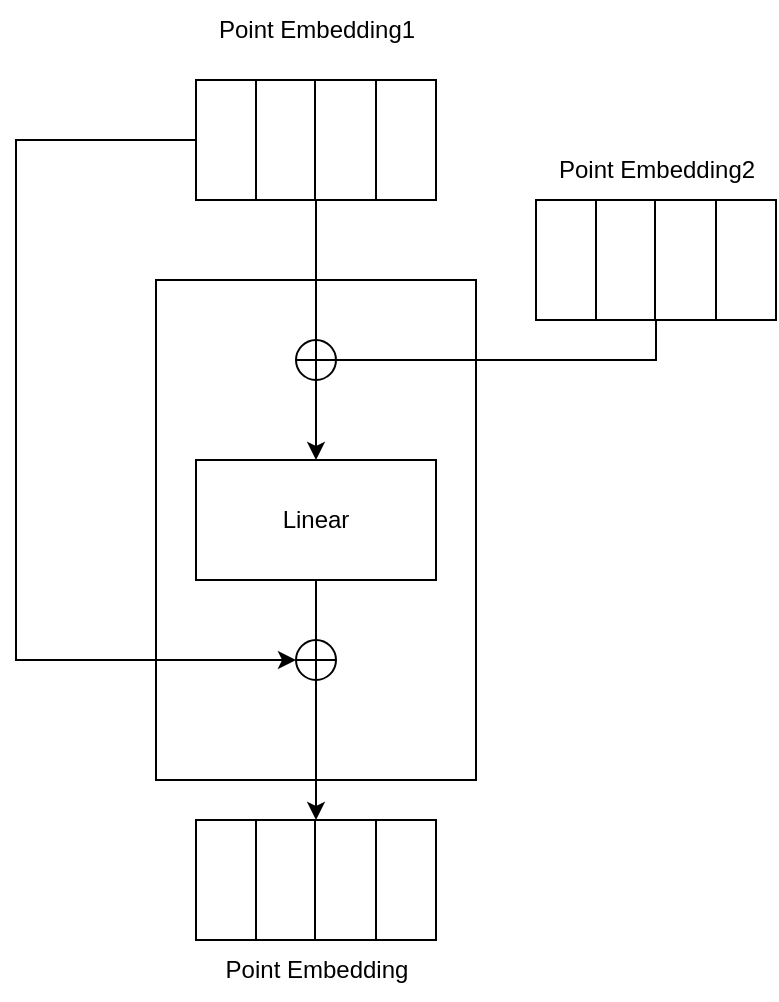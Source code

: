 <mxfile version="24.0.7" type="github" pages="3">
  <diagram name="第 1 页" id="WNps16ZkHgkwcfcwmc6m">
    <mxGraphModel dx="1434" dy="786" grid="1" gridSize="10" guides="1" tooltips="1" connect="1" arrows="1" fold="1" page="1" pageScale="1" pageWidth="827" pageHeight="1169" math="0" shadow="0">
      <root>
        <mxCell id="0" />
        <mxCell id="1" parent="0" />
        <mxCell id="NdmtZ2JQUykXi9PzNXwZ-36" value="" style="rounded=0;whiteSpace=wrap;html=1;" parent="1" vertex="1">
          <mxGeometry x="380" y="310" width="160" height="250" as="geometry" />
        </mxCell>
        <mxCell id="NdmtZ2JQUykXi9PzNXwZ-20" value="" style="edgeStyle=orthogonalEdgeStyle;rounded=0;orthogonalLoop=1;jettySize=auto;html=1;exitX=0.5;exitY=1;exitDx=0;exitDy=0;" parent="1" source="NdmtZ2JQUykXi9PzNXwZ-15" target="NdmtZ2JQUykXi9PzNXwZ-19" edge="1">
          <mxGeometry relative="1" as="geometry" />
        </mxCell>
        <mxCell id="NdmtZ2JQUykXi9PzNXwZ-34" value="" style="edgeStyle=orthogonalEdgeStyle;rounded=0;orthogonalLoop=1;jettySize=auto;html=1;entryX=0;entryY=0.5;entryDx=0;entryDy=0;exitX=0;exitY=0.5;exitDx=0;exitDy=0;entryPerimeter=0;" parent="1" source="NdmtZ2JQUykXi9PzNXwZ-15" target="NdmtZ2JQUykXi9PzNXwZ-29" edge="1">
          <mxGeometry relative="1" as="geometry">
            <mxPoint x="320" y="160" as="targetPoint" />
            <Array as="points">
              <mxPoint x="310" y="240" />
              <mxPoint x="310" y="500" />
            </Array>
          </mxGeometry>
        </mxCell>
        <mxCell id="NdmtZ2JQUykXi9PzNXwZ-15" value="" style="rounded=0;whiteSpace=wrap;html=1;" parent="1" vertex="1">
          <mxGeometry x="400" y="210" width="120" height="60" as="geometry" />
        </mxCell>
        <mxCell id="NdmtZ2JQUykXi9PzNXwZ-28" value="" style="edgeStyle=orthogonalEdgeStyle;rounded=0;orthogonalLoop=1;jettySize=auto;html=1;" parent="1" source="NdmtZ2JQUykXi9PzNXwZ-29" target="NdmtZ2JQUykXi9PzNXwZ-27" edge="1">
          <mxGeometry relative="1" as="geometry" />
        </mxCell>
        <mxCell id="NdmtZ2JQUykXi9PzNXwZ-19" value="Linear" style="rounded=0;whiteSpace=wrap;html=1;" parent="1" vertex="1">
          <mxGeometry x="400" y="400" width="120" height="60" as="geometry" />
        </mxCell>
        <mxCell id="NdmtZ2JQUykXi9PzNXwZ-21" value="" style="rounded=0;whiteSpace=wrap;html=1;" parent="1" vertex="1">
          <mxGeometry x="570" y="270" width="120" height="60" as="geometry" />
        </mxCell>
        <mxCell id="NdmtZ2JQUykXi9PzNXwZ-24" value="" style="endArrow=none;html=1;rounded=0;entryX=0.5;entryY=1;entryDx=0;entryDy=0;" parent="1" target="NdmtZ2JQUykXi9PzNXwZ-21" edge="1">
          <mxGeometry width="50" height="50" relative="1" as="geometry">
            <mxPoint x="460" y="350" as="sourcePoint" />
            <mxPoint x="440" y="380" as="targetPoint" />
            <Array as="points">
              <mxPoint x="630" y="350" />
            </Array>
          </mxGeometry>
        </mxCell>
        <mxCell id="NdmtZ2JQUykXi9PzNXwZ-25" value="" style="verticalLabelPosition=bottom;verticalAlign=top;html=1;shape=mxgraph.flowchart.summing_function;" parent="1" vertex="1">
          <mxGeometry x="450" y="340" width="20" height="20" as="geometry" />
        </mxCell>
        <mxCell id="NdmtZ2JQUykXi9PzNXwZ-27" value="" style="rounded=0;whiteSpace=wrap;html=1;" parent="1" vertex="1">
          <mxGeometry x="400" y="580" width="120" height="60" as="geometry" />
        </mxCell>
        <mxCell id="NdmtZ2JQUykXi9PzNXwZ-29" value="" style="verticalLabelPosition=bottom;verticalAlign=top;html=1;shape=mxgraph.flowchart.summing_function;" parent="1" vertex="1">
          <mxGeometry x="450" y="490" width="20" height="20" as="geometry" />
        </mxCell>
        <mxCell id="NdmtZ2JQUykXi9PzNXwZ-31" value="" style="endArrow=none;html=1;rounded=0;exitX=0.5;exitY=1;exitDx=0;exitDy=0;entryX=0.5;entryY=0;entryDx=0;entryDy=0;entryPerimeter=0;" parent="1" source="NdmtZ2JQUykXi9PzNXwZ-19" target="NdmtZ2JQUykXi9PzNXwZ-29" edge="1">
          <mxGeometry width="50" height="50" relative="1" as="geometry">
            <mxPoint x="480" y="430" as="sourcePoint" />
            <mxPoint x="530" y="380" as="targetPoint" />
          </mxGeometry>
        </mxCell>
        <mxCell id="NdmtZ2JQUykXi9PzNXwZ-37" value="" style="endArrow=none;html=1;rounded=0;entryX=0.25;entryY=0;entryDx=0;entryDy=0;exitX=0.25;exitY=1;exitDx=0;exitDy=0;" parent="1" source="NdmtZ2JQUykXi9PzNXwZ-15" target="NdmtZ2JQUykXi9PzNXwZ-15" edge="1">
          <mxGeometry width="50" height="50" relative="1" as="geometry">
            <mxPoint x="480" y="470" as="sourcePoint" />
            <mxPoint x="530" y="420" as="targetPoint" />
          </mxGeometry>
        </mxCell>
        <mxCell id="NdmtZ2JQUykXi9PzNXwZ-38" value="" style="endArrow=none;html=1;rounded=0;entryX=0.25;entryY=0;entryDx=0;entryDy=0;exitX=0.25;exitY=1;exitDx=0;exitDy=0;" parent="1" edge="1">
          <mxGeometry width="50" height="50" relative="1" as="geometry">
            <mxPoint x="459.5" y="270" as="sourcePoint" />
            <mxPoint x="459.5" y="210" as="targetPoint" />
          </mxGeometry>
        </mxCell>
        <mxCell id="NdmtZ2JQUykXi9PzNXwZ-39" value="" style="endArrow=none;html=1;rounded=0;entryX=0.25;entryY=0;entryDx=0;entryDy=0;exitX=0.25;exitY=1;exitDx=0;exitDy=0;" parent="1" edge="1">
          <mxGeometry width="50" height="50" relative="1" as="geometry">
            <mxPoint x="490" y="270" as="sourcePoint" />
            <mxPoint x="490" y="210" as="targetPoint" />
          </mxGeometry>
        </mxCell>
        <mxCell id="NdmtZ2JQUykXi9PzNXwZ-40" value="" style="endArrow=none;html=1;rounded=0;entryX=0.25;entryY=0;entryDx=0;entryDy=0;exitX=0.25;exitY=1;exitDx=0;exitDy=0;" parent="1" edge="1">
          <mxGeometry width="50" height="50" relative="1" as="geometry">
            <mxPoint x="600" y="330" as="sourcePoint" />
            <mxPoint x="600" y="270" as="targetPoint" />
          </mxGeometry>
        </mxCell>
        <mxCell id="NdmtZ2JQUykXi9PzNXwZ-41" value="" style="endArrow=none;html=1;rounded=0;entryX=0.25;entryY=0;entryDx=0;entryDy=0;exitX=0.25;exitY=1;exitDx=0;exitDy=0;" parent="1" edge="1">
          <mxGeometry width="50" height="50" relative="1" as="geometry">
            <mxPoint x="629.5" y="330" as="sourcePoint" />
            <mxPoint x="629.5" y="270" as="targetPoint" />
          </mxGeometry>
        </mxCell>
        <mxCell id="NdmtZ2JQUykXi9PzNXwZ-42" value="" style="endArrow=none;html=1;rounded=0;entryX=0.25;entryY=0;entryDx=0;entryDy=0;exitX=0.25;exitY=1;exitDx=0;exitDy=0;" parent="1" edge="1">
          <mxGeometry width="50" height="50" relative="1" as="geometry">
            <mxPoint x="660" y="330" as="sourcePoint" />
            <mxPoint x="660" y="270" as="targetPoint" />
          </mxGeometry>
        </mxCell>
        <mxCell id="NdmtZ2JQUykXi9PzNXwZ-43" value="" style="endArrow=none;html=1;rounded=0;entryX=0.25;entryY=0;entryDx=0;entryDy=0;exitX=0.25;exitY=1;exitDx=0;exitDy=0;" parent="1" edge="1">
          <mxGeometry width="50" height="50" relative="1" as="geometry">
            <mxPoint x="430" y="640" as="sourcePoint" />
            <mxPoint x="430" y="580" as="targetPoint" />
          </mxGeometry>
        </mxCell>
        <mxCell id="NdmtZ2JQUykXi9PzNXwZ-44" value="" style="endArrow=none;html=1;rounded=0;entryX=0.25;entryY=0;entryDx=0;entryDy=0;exitX=0.25;exitY=1;exitDx=0;exitDy=0;" parent="1" edge="1">
          <mxGeometry width="50" height="50" relative="1" as="geometry">
            <mxPoint x="459.5" y="640" as="sourcePoint" />
            <mxPoint x="459.5" y="580" as="targetPoint" />
          </mxGeometry>
        </mxCell>
        <mxCell id="NdmtZ2JQUykXi9PzNXwZ-45" value="" style="endArrow=none;html=1;rounded=0;entryX=0.25;entryY=0;entryDx=0;entryDy=0;exitX=0.25;exitY=1;exitDx=0;exitDy=0;" parent="1" edge="1">
          <mxGeometry width="50" height="50" relative="1" as="geometry">
            <mxPoint x="490" y="640" as="sourcePoint" />
            <mxPoint x="490" y="580" as="targetPoint" />
          </mxGeometry>
        </mxCell>
        <mxCell id="NdmtZ2JQUykXi9PzNXwZ-46" value="Point Embedding1" style="text;html=1;align=center;verticalAlign=middle;resizable=0;points=[];autosize=1;strokeColor=none;fillColor=none;" parent="1" vertex="1">
          <mxGeometry x="400" y="170" width="120" height="30" as="geometry" />
        </mxCell>
        <mxCell id="NdmtZ2JQUykXi9PzNXwZ-48" value="Point Embedding2" style="text;html=1;align=center;verticalAlign=middle;resizable=0;points=[];autosize=1;strokeColor=none;fillColor=none;" parent="1" vertex="1">
          <mxGeometry x="570" y="240" width="120" height="30" as="geometry" />
        </mxCell>
        <mxCell id="NdmtZ2JQUykXi9PzNXwZ-49" value="Point Embedding" style="text;html=1;align=center;verticalAlign=middle;resizable=0;points=[];autosize=1;strokeColor=none;fillColor=none;" parent="1" vertex="1">
          <mxGeometry x="405" y="640" width="110" height="30" as="geometry" />
        </mxCell>
      </root>
    </mxGraphModel>
  </diagram>
  <diagram id="7iuGiX4fORb5hJsM1MxM" name="第 2 页">
    <mxGraphModel dx="3703" dy="1123" grid="1" gridSize="10" guides="1" tooltips="1" connect="1" arrows="1" fold="1" page="1" pageScale="1" pageWidth="827" pageHeight="1169" math="0" shadow="0">
      <root>
        <mxCell id="0" />
        <mxCell id="1" parent="0" />
        <mxCell id="UNMRBL_PFfb3IO4QHQ6c-87" value="" style="whiteSpace=wrap;html=1;aspect=fixed;" parent="1" vertex="1">
          <mxGeometry x="420" y="310" width="80" height="80" as="geometry" />
        </mxCell>
        <mxCell id="qUmmBeeABI6n5R4rYce0-2" value="" style="ellipse;whiteSpace=wrap;html=1;aspect=fixed;" parent="1" vertex="1">
          <mxGeometry x="-449.5" y="610" width="30" height="30" as="geometry" />
        </mxCell>
        <mxCell id="qUmmBeeABI6n5R4rYce0-5" value="" style="ellipse;whiteSpace=wrap;html=1;aspect=fixed;" parent="1" vertex="1">
          <mxGeometry x="-379.5" y="650" width="30" height="30" as="geometry" />
        </mxCell>
        <mxCell id="qUmmBeeABI6n5R4rYce0-7" value="" style="endArrow=classic;html=1;rounded=0;exitX=1;exitY=0.5;exitDx=0;exitDy=0;entryX=0;entryY=0;entryDx=0;entryDy=0;" parent="1" source="qUmmBeeABI6n5R4rYce0-2" target="qUmmBeeABI6n5R4rYce0-5" edge="1">
          <mxGeometry width="50" height="50" relative="1" as="geometry">
            <mxPoint x="80.5" y="890" as="sourcePoint" />
            <mxPoint x="130.5" y="840" as="targetPoint" />
          </mxGeometry>
        </mxCell>
        <mxCell id="qUmmBeeABI6n5R4rYce0-8" value="" style="ellipse;whiteSpace=wrap;html=1;aspect=fixed;" parent="1" vertex="1">
          <mxGeometry x="-329.5" y="610" width="30" height="30" as="geometry" />
        </mxCell>
        <mxCell id="qUmmBeeABI6n5R4rYce0-10" value="" style="ellipse;whiteSpace=wrap;html=1;aspect=fixed;" parent="1" vertex="1">
          <mxGeometry x="-289.5" y="670" width="30" height="30" as="geometry" />
        </mxCell>
        <mxCell id="qUmmBeeABI6n5R4rYce0-12" value="" style="ellipse;whiteSpace=wrap;html=1;aspect=fixed;" parent="1" vertex="1">
          <mxGeometry x="-349.5" y="710" width="30" height="30" as="geometry" />
        </mxCell>
        <mxCell id="qUmmBeeABI6n5R4rYce0-17" value="" style="ellipse;whiteSpace=wrap;html=1;aspect=fixed;" parent="1" vertex="1">
          <mxGeometry x="-429.5" y="710" width="30" height="30" as="geometry" />
        </mxCell>
        <mxCell id="qUmmBeeABI6n5R4rYce0-18" value="" style="endArrow=classic;html=1;rounded=0;exitX=1;exitY=0;exitDx=0;exitDy=0;entryX=0;entryY=0.5;entryDx=0;entryDy=0;" parent="1" source="qUmmBeeABI6n5R4rYce0-5" target="qUmmBeeABI6n5R4rYce0-8" edge="1">
          <mxGeometry width="50" height="50" relative="1" as="geometry">
            <mxPoint x="-409.5" y="635" as="sourcePoint" />
            <mxPoint x="-365.5" y="664" as="targetPoint" />
          </mxGeometry>
        </mxCell>
        <mxCell id="qUmmBeeABI6n5R4rYce0-19" value="" style="endArrow=classic;html=1;rounded=0;exitX=1;exitY=1;exitDx=0;exitDy=0;entryX=0;entryY=0;entryDx=0;entryDy=0;" parent="1" source="qUmmBeeABI6n5R4rYce0-8" target="qUmmBeeABI6n5R4rYce0-10" edge="1">
          <mxGeometry width="50" height="50" relative="1" as="geometry">
            <mxPoint x="-343.5" y="664" as="sourcePoint" />
            <mxPoint x="-319.5" y="635" as="targetPoint" />
          </mxGeometry>
        </mxCell>
        <mxCell id="qUmmBeeABI6n5R4rYce0-20" value="" style="endArrow=classic;html=1;rounded=0;exitX=1;exitY=0;exitDx=0;exitDy=0;entryX=0;entryY=1;entryDx=0;entryDy=0;" parent="1" source="qUmmBeeABI6n5R4rYce0-12" target="qUmmBeeABI6n5R4rYce0-10" edge="1">
          <mxGeometry width="50" height="50" relative="1" as="geometry">
            <mxPoint x="-333.5" y="674" as="sourcePoint" />
            <mxPoint x="-309.5" y="645" as="targetPoint" />
          </mxGeometry>
        </mxCell>
        <mxCell id="qUmmBeeABI6n5R4rYce0-21" value="" style="endArrow=classic;html=1;rounded=0;exitX=0;exitY=0;exitDx=0;exitDy=0;entryX=1;entryY=1;entryDx=0;entryDy=0;" parent="1" source="qUmmBeeABI6n5R4rYce0-12" target="qUmmBeeABI6n5R4rYce0-5" edge="1">
          <mxGeometry width="50" height="50" relative="1" as="geometry">
            <mxPoint x="-313.5" y="724" as="sourcePoint" />
            <mxPoint x="-275.5" y="706" as="targetPoint" />
          </mxGeometry>
        </mxCell>
        <mxCell id="qUmmBeeABI6n5R4rYce0-22" value="" style="endArrow=classic;html=1;rounded=0;exitX=0;exitY=0.5;exitDx=0;exitDy=0;entryX=1;entryY=0.5;entryDx=0;entryDy=0;" parent="1" source="qUmmBeeABI6n5R4rYce0-12" target="qUmmBeeABI6n5R4rYce0-17" edge="1">
          <mxGeometry width="50" height="50" relative="1" as="geometry">
            <mxPoint x="-303.5" y="734" as="sourcePoint" />
            <mxPoint x="-265.5" y="716" as="targetPoint" />
          </mxGeometry>
        </mxCell>
        <mxCell id="qUmmBeeABI6n5R4rYce0-23" value="" style="endArrow=classic;html=1;rounded=0;exitX=0.5;exitY=0;exitDx=0;exitDy=0;entryX=0;entryY=1;entryDx=0;entryDy=0;" parent="1" source="qUmmBeeABI6n5R4rYce0-17" target="qUmmBeeABI6n5R4rYce0-5" edge="1">
          <mxGeometry width="50" height="50" relative="1" as="geometry">
            <mxPoint x="-293.5" y="744" as="sourcePoint" />
            <mxPoint x="-255.5" y="726" as="targetPoint" />
          </mxGeometry>
        </mxCell>
        <mxCell id="qUmmBeeABI6n5R4rYce0-24" value="" style="endArrow=classic;html=1;rounded=0;" parent="1" edge="1">
          <mxGeometry width="50" height="50" relative="1" as="geometry">
            <mxPoint x="-811.43" y="480" as="sourcePoint" />
            <mxPoint x="-811.43" y="320" as="targetPoint" />
          </mxGeometry>
        </mxCell>
        <mxCell id="qUmmBeeABI6n5R4rYce0-25" value="" style="endArrow=classic;html=1;rounded=0;" parent="1" edge="1">
          <mxGeometry width="50" height="50" relative="1" as="geometry">
            <mxPoint x="-841.43" y="450" as="sourcePoint" />
            <mxPoint x="-671.43" y="450" as="targetPoint" />
          </mxGeometry>
        </mxCell>
        <mxCell id="qUmmBeeABI6n5R4rYce0-26" value="" style="endArrow=classic;html=1;rounded=0;" parent="1" edge="1">
          <mxGeometry width="50" height="50" relative="1" as="geometry">
            <mxPoint x="-811.43" y="450" as="sourcePoint" />
            <mxPoint x="-781.43" y="360" as="targetPoint" />
          </mxGeometry>
        </mxCell>
        <mxCell id="qUmmBeeABI6n5R4rYce0-27" value="" style="endArrow=classic;html=1;rounded=0;" parent="1" edge="1">
          <mxGeometry width="50" height="50" relative="1" as="geometry">
            <mxPoint x="-811.43" y="450" as="sourcePoint" />
            <mxPoint x="-711.43" y="340" as="targetPoint" />
          </mxGeometry>
        </mxCell>
        <mxCell id="qUmmBeeABI6n5R4rYce0-29" value="" style="endArrow=none;dashed=1;html=1;dashPattern=1 3;strokeWidth=2;rounded=0;" parent="1" edge="1">
          <mxGeometry width="50" height="50" relative="1" as="geometry">
            <mxPoint x="-811.43" y="450" as="sourcePoint" />
            <mxPoint x="-781.43" y="400" as="targetPoint" />
          </mxGeometry>
        </mxCell>
        <mxCell id="qUmmBeeABI6n5R4rYce0-30" value="" style="endArrow=none;dashed=1;html=1;dashPattern=1 3;strokeWidth=2;rounded=0;" parent="1" edge="1">
          <mxGeometry width="50" height="50" relative="1" as="geometry">
            <mxPoint x="-811.43" y="450" as="sourcePoint" />
            <mxPoint x="-681.43" y="420" as="targetPoint" />
          </mxGeometry>
        </mxCell>
        <mxCell id="qUmmBeeABI6n5R4rYce0-31" value="" style="endArrow=none;dashed=1;html=1;dashPattern=1 3;strokeWidth=2;rounded=0;" parent="1" edge="1">
          <mxGeometry width="50" height="50" relative="1" as="geometry">
            <mxPoint x="-781.43" y="400" as="sourcePoint" />
            <mxPoint x="-651.43" y="370" as="targetPoint" />
          </mxGeometry>
        </mxCell>
        <mxCell id="qUmmBeeABI6n5R4rYce0-32" value="" style="endArrow=none;dashed=1;html=1;dashPattern=1 3;strokeWidth=2;rounded=0;" parent="1" edge="1">
          <mxGeometry width="50" height="50" relative="1" as="geometry">
            <mxPoint x="-681.43" y="420" as="sourcePoint" />
            <mxPoint x="-651.43" y="370" as="targetPoint" />
          </mxGeometry>
        </mxCell>
        <mxCell id="qUmmBeeABI6n5R4rYce0-33" value="" style="endArrow=none;dashed=1;html=1;dashPattern=1 3;strokeWidth=2;rounded=0;" parent="1" edge="1">
          <mxGeometry width="50" height="50" relative="1" as="geometry">
            <mxPoint x="-761.43" y="420" as="sourcePoint" />
            <mxPoint x="-781.43" y="360" as="targetPoint" />
          </mxGeometry>
        </mxCell>
        <mxCell id="qUmmBeeABI6n5R4rYce0-35" value="" style="endArrow=none;dashed=1;html=1;dashPattern=1 3;strokeWidth=2;rounded=0;" parent="1" edge="1">
          <mxGeometry width="50" height="50" relative="1" as="geometry">
            <mxPoint x="-691.43" y="400" as="sourcePoint" />
            <mxPoint x="-711.43" y="340" as="targetPoint" />
          </mxGeometry>
        </mxCell>
        <mxCell id="qUmmBeeABI6n5R4rYce0-36" value="" style="endArrow=classic;html=1;rounded=0;" parent="1" edge="1">
          <mxGeometry width="50" height="50" relative="1" as="geometry">
            <mxPoint x="-761.43" y="420" as="sourcePoint" />
            <mxPoint x="-691.43" y="400" as="targetPoint" />
          </mxGeometry>
        </mxCell>
        <mxCell id="qUmmBeeABI6n5R4rYce0-38" value="" style="shape=singleArrow;whiteSpace=wrap;html=1;" parent="1" vertex="1">
          <mxGeometry x="-641.43" y="390" width="50" height="20" as="geometry" />
        </mxCell>
        <mxCell id="UNMRBL_PFfb3IO4QHQ6c-1" value="" style="rounded=0;whiteSpace=wrap;html=1;" parent="1" vertex="1">
          <mxGeometry x="-591.43" y="300" width="120" height="60" as="geometry" />
        </mxCell>
        <mxCell id="UNMRBL_PFfb3IO4QHQ6c-2" value="" style="endArrow=none;html=1;rounded=0;entryX=0.25;entryY=0;entryDx=0;entryDy=0;exitX=0.25;exitY=1;exitDx=0;exitDy=0;" parent="1" source="UNMRBL_PFfb3IO4QHQ6c-1" target="UNMRBL_PFfb3IO4QHQ6c-1" edge="1">
          <mxGeometry width="50" height="50" relative="1" as="geometry">
            <mxPoint x="-511.43" y="560" as="sourcePoint" />
            <mxPoint x="-461.43" y="510" as="targetPoint" />
          </mxGeometry>
        </mxCell>
        <mxCell id="UNMRBL_PFfb3IO4QHQ6c-3" value="" style="endArrow=none;html=1;rounded=0;entryX=0.25;entryY=0;entryDx=0;entryDy=0;exitX=0.25;exitY=1;exitDx=0;exitDy=0;" parent="1" edge="1">
          <mxGeometry width="50" height="50" relative="1" as="geometry">
            <mxPoint x="-531.93" y="360" as="sourcePoint" />
            <mxPoint x="-531.93" y="300" as="targetPoint" />
          </mxGeometry>
        </mxCell>
        <mxCell id="UNMRBL_PFfb3IO4QHQ6c-4" value="" style="endArrow=none;html=1;rounded=0;entryX=0.25;entryY=0;entryDx=0;entryDy=0;exitX=0.25;exitY=1;exitDx=0;exitDy=0;" parent="1" edge="1">
          <mxGeometry width="50" height="50" relative="1" as="geometry">
            <mxPoint x="-501.43" y="360" as="sourcePoint" />
            <mxPoint x="-501.43" y="300" as="targetPoint" />
          </mxGeometry>
        </mxCell>
        <mxCell id="UNMRBL_PFfb3IO4QHQ6c-5" value="" style="rounded=0;whiteSpace=wrap;html=1;rotation=-90;" parent="1" vertex="1">
          <mxGeometry x="-611.43" y="440" width="80" height="30" as="geometry" />
        </mxCell>
        <mxCell id="UNMRBL_PFfb3IO4QHQ6c-6" value="" style="rounded=0;whiteSpace=wrap;html=1;rotation=-90;" parent="1" vertex="1">
          <mxGeometry x="-571.43" y="440" width="80" height="30" as="geometry" />
        </mxCell>
        <mxCell id="UNMRBL_PFfb3IO4QHQ6c-7" value="" style="rounded=0;whiteSpace=wrap;html=1;rotation=-90;" parent="1" vertex="1">
          <mxGeometry x="-531.43" y="440" width="80" height="30" as="geometry" />
        </mxCell>
        <mxCell id="UNMRBL_PFfb3IO4QHQ6c-8" value="TransH" style="text;html=1;align=center;verticalAlign=middle;resizable=0;points=[];autosize=1;strokeColor=none;fillColor=none;" parent="1" vertex="1">
          <mxGeometry x="-701.43" y="315" width="60" height="30" as="geometry" />
        </mxCell>
        <mxCell id="UNMRBL_PFfb3IO4QHQ6c-9" value="实体嵌入" style="text;html=1;align=center;verticalAlign=middle;resizable=0;points=[];autosize=1;strokeColor=none;fillColor=none;" parent="1" vertex="1">
          <mxGeometry x="-566.43" y="360" width="70" height="30" as="geometry" />
        </mxCell>
        <mxCell id="UNMRBL_PFfb3IO4QHQ6c-10" value="关系嵌入" style="text;html=1;align=center;verticalAlign=middle;resizable=0;points=[];autosize=1;strokeColor=none;fillColor=none;" parent="1" vertex="1">
          <mxGeometry x="-566.43" y="510" width="70" height="30" as="geometry" />
        </mxCell>
        <mxCell id="UNMRBL_PFfb3IO4QHQ6c-11" value="" style="shape=singleArrow;whiteSpace=wrap;html=1;" parent="1" vertex="1">
          <mxGeometry x="-451.43" y="390" width="50" height="20" as="geometry" />
        </mxCell>
        <mxCell id="UNMRBL_PFfb3IO4QHQ6c-13" value="&lt;font style=&quot;font-size: 12px;&quot;&gt;根据嵌入&lt;/font&gt;&lt;div style=&quot;&quot;&gt;&lt;font style=&quot;font-size: 12px;&quot;&gt;选择k个近邻路口&lt;/font&gt;&lt;/div&gt;" style="rounded=0;whiteSpace=wrap;html=1;" parent="1" vertex="1">
          <mxGeometry x="-387.43" y="380" width="110" height="40" as="geometry" />
        </mxCell>
        <mxCell id="UNMRBL_PFfb3IO4QHQ6c-14" value="" style="ellipse;whiteSpace=wrap;html=1;aspect=fixed;" parent="1" vertex="1">
          <mxGeometry x="-449.5" y="50" width="30" height="30" as="geometry" />
        </mxCell>
        <mxCell id="UNMRBL_PFfb3IO4QHQ6c-15" value="" style="ellipse;whiteSpace=wrap;html=1;aspect=fixed;" parent="1" vertex="1">
          <mxGeometry x="-379.5" y="90" width="30" height="30" as="geometry" />
        </mxCell>
        <mxCell id="UNMRBL_PFfb3IO4QHQ6c-16" value="" style="endArrow=classic;html=1;rounded=0;exitX=1;exitY=0.5;exitDx=0;exitDy=0;entryX=0;entryY=0;entryDx=0;entryDy=0;" parent="1" source="UNMRBL_PFfb3IO4QHQ6c-14" target="UNMRBL_PFfb3IO4QHQ6c-15" edge="1">
          <mxGeometry width="50" height="50" relative="1" as="geometry">
            <mxPoint x="80.5" y="330" as="sourcePoint" />
            <mxPoint x="130.5" y="280" as="targetPoint" />
          </mxGeometry>
        </mxCell>
        <mxCell id="UNMRBL_PFfb3IO4QHQ6c-17" value="" style="ellipse;whiteSpace=wrap;html=1;aspect=fixed;" parent="1" vertex="1">
          <mxGeometry x="-329.5" y="50" width="30" height="30" as="geometry" />
        </mxCell>
        <mxCell id="UNMRBL_PFfb3IO4QHQ6c-18" value="" style="ellipse;whiteSpace=wrap;html=1;aspect=fixed;" parent="1" vertex="1">
          <mxGeometry x="-289.5" y="110" width="30" height="30" as="geometry" />
        </mxCell>
        <mxCell id="UNMRBL_PFfb3IO4QHQ6c-19" value="" style="ellipse;whiteSpace=wrap;html=1;aspect=fixed;" parent="1" vertex="1">
          <mxGeometry x="-349.5" y="150" width="30" height="30" as="geometry" />
        </mxCell>
        <mxCell id="UNMRBL_PFfb3IO4QHQ6c-20" value="" style="ellipse;whiteSpace=wrap;html=1;aspect=fixed;" parent="1" vertex="1">
          <mxGeometry x="-429.5" y="150" width="30" height="30" as="geometry" />
        </mxCell>
        <mxCell id="UNMRBL_PFfb3IO4QHQ6c-21" value="" style="endArrow=classic;html=1;rounded=0;exitX=1;exitY=0;exitDx=0;exitDy=0;entryX=0;entryY=0.5;entryDx=0;entryDy=0;" parent="1" source="UNMRBL_PFfb3IO4QHQ6c-15" target="UNMRBL_PFfb3IO4QHQ6c-17" edge="1">
          <mxGeometry width="50" height="50" relative="1" as="geometry">
            <mxPoint x="-409.5" y="75" as="sourcePoint" />
            <mxPoint x="-365.5" y="104" as="targetPoint" />
          </mxGeometry>
        </mxCell>
        <mxCell id="UNMRBL_PFfb3IO4QHQ6c-22" value="" style="endArrow=classic;html=1;rounded=0;exitX=1;exitY=1;exitDx=0;exitDy=0;entryX=0;entryY=0;entryDx=0;entryDy=0;" parent="1" source="UNMRBL_PFfb3IO4QHQ6c-17" target="UNMRBL_PFfb3IO4QHQ6c-18" edge="1">
          <mxGeometry width="50" height="50" relative="1" as="geometry">
            <mxPoint x="-343.5" y="104" as="sourcePoint" />
            <mxPoint x="-319.5" y="75" as="targetPoint" />
          </mxGeometry>
        </mxCell>
        <mxCell id="UNMRBL_PFfb3IO4QHQ6c-23" value="" style="endArrow=classic;html=1;rounded=0;exitX=0;exitY=0.5;exitDx=0;exitDy=0;entryX=1;entryY=0.5;entryDx=0;entryDy=0;" parent="1" source="UNMRBL_PFfb3IO4QHQ6c-18" target="UNMRBL_PFfb3IO4QHQ6c-15" edge="1">
          <mxGeometry width="50" height="50" relative="1" as="geometry">
            <mxPoint x="-333.5" y="114" as="sourcePoint" />
            <mxPoint x="-309.5" y="85" as="targetPoint" />
          </mxGeometry>
        </mxCell>
        <mxCell id="UNMRBL_PFfb3IO4QHQ6c-24" value="" style="endArrow=classic;html=1;rounded=0;exitX=1;exitY=0.5;exitDx=0;exitDy=0;entryX=0;entryY=1;entryDx=0;entryDy=0;" parent="1" source="UNMRBL_PFfb3IO4QHQ6c-19" target="UNMRBL_PFfb3IO4QHQ6c-18" edge="1">
          <mxGeometry width="50" height="50" relative="1" as="geometry">
            <mxPoint x="-313.5" y="164" as="sourcePoint" />
            <mxPoint x="-275.5" y="146" as="targetPoint" />
          </mxGeometry>
        </mxCell>
        <mxCell id="UNMRBL_PFfb3IO4QHQ6c-25" value="" style="endArrow=classic;html=1;rounded=0;exitX=0;exitY=1;exitDx=0;exitDy=0;entryX=1;entryY=1;entryDx=0;entryDy=0;" parent="1" source="UNMRBL_PFfb3IO4QHQ6c-19" target="UNMRBL_PFfb3IO4QHQ6c-20" edge="1">
          <mxGeometry width="50" height="50" relative="1" as="geometry">
            <mxPoint x="-303.5" y="174" as="sourcePoint" />
            <mxPoint x="-265.5" y="156" as="targetPoint" />
          </mxGeometry>
        </mxCell>
        <mxCell id="UNMRBL_PFfb3IO4QHQ6c-26" value="" style="endArrow=classic;html=1;rounded=0;exitX=0.5;exitY=0;exitDx=0;exitDy=0;entryX=0.5;entryY=1;entryDx=0;entryDy=0;" parent="1" source="UNMRBL_PFfb3IO4QHQ6c-20" target="UNMRBL_PFfb3IO4QHQ6c-14" edge="1">
          <mxGeometry width="50" height="50" relative="1" as="geometry">
            <mxPoint x="-293.5" y="184" as="sourcePoint" />
            <mxPoint x="-255.5" y="166" as="targetPoint" />
          </mxGeometry>
        </mxCell>
        <mxCell id="UNMRBL_PFfb3IO4QHQ6c-27" value="" style="endArrow=classic;html=1;rounded=0;exitX=1;exitY=0;exitDx=0;exitDy=0;entryX=0;entryY=0;entryDx=0;entryDy=0;" parent="1" source="UNMRBL_PFfb3IO4QHQ6c-20" target="UNMRBL_PFfb3IO4QHQ6c-19" edge="1">
          <mxGeometry width="50" height="50" relative="1" as="geometry">
            <mxPoint x="-339.5" y="175" as="sourcePoint" />
            <mxPoint x="-389.5" y="175" as="targetPoint" />
          </mxGeometry>
        </mxCell>
        <mxCell id="UNMRBL_PFfb3IO4QHQ6c-28" value="" style="endArrow=classic;html=1;rounded=0;exitX=0.5;exitY=1;exitDx=0;exitDy=0;entryX=1;entryY=0.5;entryDx=0;entryDy=0;" parent="1" source="qUmmBeeABI6n5R4rYce0-10" target="qUmmBeeABI6n5R4rYce0-12" edge="1">
          <mxGeometry width="50" height="50" relative="1" as="geometry">
            <mxPoint x="-313.5" y="724" as="sourcePoint" />
            <mxPoint x="-275.5" y="706" as="targetPoint" />
          </mxGeometry>
        </mxCell>
        <mxCell id="UNMRBL_PFfb3IO4QHQ6c-29" value="" style="endArrow=none;dashed=1;html=1;rounded=0;" parent="1" edge="1">
          <mxGeometry width="50" height="50" relative="1" as="geometry">
            <mxPoint x="-881.43" y="540" as="sourcePoint" />
            <mxPoint x="-881.43" y="290" as="targetPoint" />
          </mxGeometry>
        </mxCell>
        <mxCell id="UNMRBL_PFfb3IO4QHQ6c-30" value="" style="endArrow=none;dashed=1;html=1;rounded=0;" parent="1" edge="1">
          <mxGeometry width="50" height="50" relative="1" as="geometry">
            <mxPoint x="-251.43" y="290" as="sourcePoint" />
            <mxPoint x="-881.43" y="290" as="targetPoint" />
          </mxGeometry>
        </mxCell>
        <mxCell id="UNMRBL_PFfb3IO4QHQ6c-31" value="" style="endArrow=none;dashed=1;html=1;rounded=0;" parent="1" edge="1">
          <mxGeometry width="50" height="50" relative="1" as="geometry">
            <mxPoint x="-251.43" y="540" as="sourcePoint" />
            <mxPoint x="-881.43" y="540" as="targetPoint" />
          </mxGeometry>
        </mxCell>
        <mxCell id="UNMRBL_PFfb3IO4QHQ6c-32" value="" style="endArrow=none;dashed=1;html=1;rounded=0;" parent="1" edge="1">
          <mxGeometry width="50" height="50" relative="1" as="geometry">
            <mxPoint x="-251.43" y="540" as="sourcePoint" />
            <mxPoint x="-251.43" y="290" as="targetPoint" />
          </mxGeometry>
        </mxCell>
        <mxCell id="UNMRBL_PFfb3IO4QHQ6c-35" value="" style="shape=singleArrow;whiteSpace=wrap;html=1;rotation=-90;" parent="1" vertex="1">
          <mxGeometry x="-389.5" y="565" width="50" height="20" as="geometry" />
        </mxCell>
        <mxCell id="UNMRBL_PFfb3IO4QHQ6c-38" value="" style="shape=singleArrow;whiteSpace=wrap;html=1;rotation=-90;" parent="1" vertex="1">
          <mxGeometry x="-389.5" y="240" width="50" height="20" as="geometry" />
        </mxCell>
        <mxCell id="UNMRBL_PFfb3IO4QHQ6c-39" value="路网融合图" style="text;html=1;align=center;verticalAlign=middle;resizable=0;points=[];autosize=1;strokeColor=none;fillColor=none;" parent="1" vertex="1">
          <mxGeometry x="-404.5" y="195" width="80" height="30" as="geometry" />
        </mxCell>
        <mxCell id="UNMRBL_PFfb3IO4QHQ6c-40" value="路网结构图" style="text;html=1;align=center;verticalAlign=middle;resizable=0;points=[];autosize=1;strokeColor=none;fillColor=none;" parent="1" vertex="1">
          <mxGeometry x="-409.5" y="760" width="80" height="30" as="geometry" />
        </mxCell>
        <mxCell id="UNMRBL_PFfb3IO4QHQ6c-43" value="GAT" style="rounded=1;whiteSpace=wrap;html=1;" parent="1" vertex="1">
          <mxGeometry x="-180" y="90" width="120" height="60" as="geometry" />
        </mxCell>
        <mxCell id="UNMRBL_PFfb3IO4QHQ6c-45" value="GCN" style="rounded=1;whiteSpace=wrap;html=1;" parent="1" vertex="1">
          <mxGeometry x="-190" y="660" width="120" height="60" as="geometry" />
        </mxCell>
        <mxCell id="UNMRBL_PFfb3IO4QHQ6c-46" value="" style="shape=singleArrow;whiteSpace=wrap;html=1;" parent="1" vertex="1">
          <mxGeometry x="-250" y="680" width="50" height="20" as="geometry" />
        </mxCell>
        <mxCell id="UNMRBL_PFfb3IO4QHQ6c-47" value="" style="shape=singleArrow;whiteSpace=wrap;html=1;" parent="1" vertex="1">
          <mxGeometry x="-240" y="110" width="50" height="20" as="geometry" />
        </mxCell>
        <mxCell id="UNMRBL_PFfb3IO4QHQ6c-48" value="" style="whiteSpace=wrap;html=1;aspect=fixed;" parent="1" vertex="1">
          <mxGeometry x="-404.5" y="830" width="80" height="80" as="geometry" />
        </mxCell>
        <mxCell id="UNMRBL_PFfb3IO4QHQ6c-49" value="" style="endArrow=none;html=1;rounded=0;exitX=0;exitY=0.25;exitDx=0;exitDy=0;entryX=1;entryY=0.25;entryDx=0;entryDy=0;" parent="1" source="UNMRBL_PFfb3IO4QHQ6c-48" target="UNMRBL_PFfb3IO4QHQ6c-48" edge="1">
          <mxGeometry width="50" height="50" relative="1" as="geometry">
            <mxPoint x="-330" y="770" as="sourcePoint" />
            <mxPoint x="-280" y="720" as="targetPoint" />
          </mxGeometry>
        </mxCell>
        <mxCell id="UNMRBL_PFfb3IO4QHQ6c-50" value="" style="endArrow=none;html=1;rounded=0;exitX=0;exitY=0.25;exitDx=0;exitDy=0;entryX=1;entryY=0.25;entryDx=0;entryDy=0;" parent="1" edge="1">
          <mxGeometry width="50" height="50" relative="1" as="geometry">
            <mxPoint x="-404.5" y="869.5" as="sourcePoint" />
            <mxPoint x="-324.5" y="869.5" as="targetPoint" />
          </mxGeometry>
        </mxCell>
        <mxCell id="UNMRBL_PFfb3IO4QHQ6c-51" value="" style="endArrow=none;html=1;rounded=0;exitX=0;exitY=0.25;exitDx=0;exitDy=0;entryX=1;entryY=0.25;entryDx=0;entryDy=0;" parent="1" edge="1">
          <mxGeometry width="50" height="50" relative="1" as="geometry">
            <mxPoint x="-404.5" y="890" as="sourcePoint" />
            <mxPoint x="-324.5" y="890" as="targetPoint" />
          </mxGeometry>
        </mxCell>
        <mxCell id="UNMRBL_PFfb3IO4QHQ6c-52" value="路网特征图" style="text;html=1;align=center;verticalAlign=middle;resizable=0;points=[];autosize=1;strokeColor=none;fillColor=none;" parent="1" vertex="1">
          <mxGeometry x="-404.5" y="920" width="80" height="30" as="geometry" />
        </mxCell>
        <mxCell id="UNMRBL_PFfb3IO4QHQ6c-53" value="" style="shape=singleArrow;whiteSpace=wrap;html=1;" parent="1" vertex="1">
          <mxGeometry x="-250" y="860" width="50" height="20" as="geometry" />
        </mxCell>
        <mxCell id="UNMRBL_PFfb3IO4QHQ6c-54" value="MLP" style="rounded=1;whiteSpace=wrap;html=1;" parent="1" vertex="1">
          <mxGeometry x="-190" y="840" width="120" height="60" as="geometry" />
        </mxCell>
        <mxCell id="UNMRBL_PFfb3IO4QHQ6c-55" value="" style="shape=singleArrow;whiteSpace=wrap;html=1;" parent="1" vertex="1">
          <mxGeometry x="-50" y="110" width="50" height="20" as="geometry" />
        </mxCell>
        <mxCell id="UNMRBL_PFfb3IO4QHQ6c-56" value="" style="shape=singleArrow;whiteSpace=wrap;html=1;" parent="1" vertex="1">
          <mxGeometry x="-60" y="675" width="50" height="20" as="geometry" />
        </mxCell>
        <mxCell id="UNMRBL_PFfb3IO4QHQ6c-57" value="" style="shape=singleArrow;whiteSpace=wrap;html=1;" parent="1" vertex="1">
          <mxGeometry x="-60" y="860" width="50" height="20" as="geometry" />
        </mxCell>
        <mxCell id="UNMRBL_PFfb3IO4QHQ6c-65" value="" style="edgeStyle=orthogonalEdgeStyle;rounded=0;orthogonalLoop=1;jettySize=auto;html=1;entryX=0.5;entryY=0;entryDx=0;entryDy=0;" parent="1" source="UNMRBL_PFfb3IO4QHQ6c-58" edge="1">
          <mxGeometry relative="1" as="geometry">
            <mxPoint x="170" y="360" as="targetPoint" />
          </mxGeometry>
        </mxCell>
        <mxCell id="UNMRBL_PFfb3IO4QHQ6c-58" value="" style="whiteSpace=wrap;html=1;aspect=fixed;" parent="1" vertex="1">
          <mxGeometry x="10" y="80" width="80" height="80" as="geometry" />
        </mxCell>
        <mxCell id="UNMRBL_PFfb3IO4QHQ6c-66" style="edgeStyle=orthogonalEdgeStyle;rounded=0;orthogonalLoop=1;jettySize=auto;html=1;exitX=1;exitY=0.5;exitDx=0;exitDy=0;entryX=0.5;entryY=1;entryDx=0;entryDy=0;" parent="1" source="UNMRBL_PFfb3IO4QHQ6c-59" edge="1">
          <mxGeometry relative="1" as="geometry">
            <mxPoint x="170" y="420" as="targetPoint" />
          </mxGeometry>
        </mxCell>
        <mxCell id="UNMRBL_PFfb3IO4QHQ6c-59" value="" style="whiteSpace=wrap;html=1;aspect=fixed;" parent="1" vertex="1">
          <mxGeometry x="10" y="650" width="80" height="80" as="geometry" />
        </mxCell>
        <mxCell id="UNMRBL_PFfb3IO4QHQ6c-70" style="edgeStyle=orthogonalEdgeStyle;rounded=0;orthogonalLoop=1;jettySize=auto;html=1;entryX=0.5;entryY=1;entryDx=0;entryDy=0;" parent="1" source="UNMRBL_PFfb3IO4QHQ6c-60" target="UNMRBL_PFfb3IO4QHQ6c-68" edge="1">
          <mxGeometry relative="1" as="geometry" />
        </mxCell>
        <mxCell id="UNMRBL_PFfb3IO4QHQ6c-60" value="" style="whiteSpace=wrap;html=1;aspect=fixed;" parent="1" vertex="1">
          <mxGeometry x="10" y="830" width="80" height="80" as="geometry" />
        </mxCell>
        <mxCell id="UNMRBL_PFfb3IO4QHQ6c-61" value="n * d" style="text;html=1;align=center;verticalAlign=middle;resizable=0;points=[];autosize=1;strokeColor=none;fillColor=none;" parent="1" vertex="1">
          <mxGeometry x="25" y="48" width="50" height="30" as="geometry" />
        </mxCell>
        <mxCell id="UNMRBL_PFfb3IO4QHQ6c-62" value="n * d" style="text;html=1;align=center;verticalAlign=middle;resizable=0;points=[];autosize=1;strokeColor=none;fillColor=none;" parent="1" vertex="1">
          <mxGeometry x="25" y="610" width="50" height="30" as="geometry" />
        </mxCell>
        <mxCell id="UNMRBL_PFfb3IO4QHQ6c-63" value="n * d" style="text;html=1;align=center;verticalAlign=middle;resizable=0;points=[];autosize=1;strokeColor=none;fillColor=none;" parent="1" vertex="1">
          <mxGeometry x="25" y="790" width="50" height="30" as="geometry" />
        </mxCell>
        <mxCell id="UNMRBL_PFfb3IO4QHQ6c-69" value="" style="edgeStyle=orthogonalEdgeStyle;rounded=0;orthogonalLoop=1;jettySize=auto;html=1;" parent="1" source="UNMRBL_PFfb3IO4QHQ6c-67" target="UNMRBL_PFfb3IO4QHQ6c-68" edge="1">
          <mxGeometry relative="1" as="geometry" />
        </mxCell>
        <mxCell id="UNMRBL_PFfb3IO4QHQ6c-67" value="Resconcat" style="rounded=1;whiteSpace=wrap;html=1;" parent="1" vertex="1">
          <mxGeometry x="110" y="360" width="120" height="60" as="geometry" />
        </mxCell>
        <mxCell id="UNMRBL_PFfb3IO4QHQ6c-68" value="Resconcat" style="whiteSpace=wrap;html=1;rounded=1;" parent="1" vertex="1">
          <mxGeometry x="210" y="670" width="120" height="60" as="geometry" />
        </mxCell>
        <mxCell id="UNMRBL_PFfb3IO4QHQ6c-75" value="" style="shape=singleArrow;whiteSpace=wrap;html=1;" parent="1" vertex="1">
          <mxGeometry x="350" y="692" width="50" height="20" as="geometry" />
        </mxCell>
        <mxCell id="UNMRBL_PFfb3IO4QHQ6c-76" value="" style="whiteSpace=wrap;html=1;aspect=fixed;" parent="1" vertex="1">
          <mxGeometry x="410" y="662" width="80" height="80" as="geometry" />
        </mxCell>
        <mxCell id="UNMRBL_PFfb3IO4QHQ6c-77" value="n * d" style="text;html=1;align=center;verticalAlign=middle;resizable=0;points=[];autosize=1;strokeColor=none;fillColor=none;" parent="1" vertex="1">
          <mxGeometry x="425" y="630" width="50" height="30" as="geometry" />
        </mxCell>
        <mxCell id="UNMRBL_PFfb3IO4QHQ6c-78" value="路口嵌入" style="text;html=1;align=center;verticalAlign=middle;resizable=0;points=[];autosize=1;strokeColor=none;fillColor=none;" parent="1" vertex="1">
          <mxGeometry x="415" y="750" width="70" height="30" as="geometry" />
        </mxCell>
        <mxCell id="UNMRBL_PFfb3IO4QHQ6c-79" value="" style="shape=singleArrow;whiteSpace=wrap;html=1;rotation=-90;" parent="1" vertex="1">
          <mxGeometry x="425" y="590" width="50" height="20" as="geometry" />
        </mxCell>
        <mxCell id="UNMRBL_PFfb3IO4QHQ6c-80" value="LSTMAttention" style="rounded=0;whiteSpace=wrap;html=1;" parent="1" vertex="1">
          <mxGeometry x="390" y="495" width="120" height="60" as="geometry" />
        </mxCell>
        <mxCell id="UNMRBL_PFfb3IO4QHQ6c-81" value="" style="whiteSpace=wrap;html=1;aspect=fixed;" parent="1" vertex="1">
          <mxGeometry x="410" y="317" width="80" height="80" as="geometry" />
        </mxCell>
        <mxCell id="UNMRBL_PFfb3IO4QHQ6c-83" value="轨迹嵌入" style="text;html=1;align=center;verticalAlign=middle;resizable=0;points=[];autosize=1;strokeColor=none;fillColor=none;" parent="1" vertex="1">
          <mxGeometry x="415" y="405" width="70" height="30" as="geometry" />
        </mxCell>
        <mxCell id="UNMRBL_PFfb3IO4QHQ6c-84" value="" style="shape=singleArrow;whiteSpace=wrap;html=1;rotation=-90;" parent="1" vertex="1">
          <mxGeometry x="425" y="245" width="50" height="20" as="geometry" />
        </mxCell>
        <mxCell id="UNMRBL_PFfb3IO4QHQ6c-85" value="轨迹相似度计算" style="rounded=0;whiteSpace=wrap;html=1;" parent="1" vertex="1">
          <mxGeometry x="390" y="150" width="120" height="60" as="geometry" />
        </mxCell>
        <mxCell id="UNMRBL_PFfb3IO4QHQ6c-86" value="" style="shape=singleArrow;whiteSpace=wrap;html=1;rotation=-90;" parent="1" vertex="1">
          <mxGeometry x="425" y="450" width="50" height="20" as="geometry" />
        </mxCell>
      </root>
    </mxGraphModel>
  </diagram>
  <diagram id="Hw1ZCotML8jIMh-m73rk" name="第 3 页">
    <mxGraphModel dx="1247" dy="683" grid="1" gridSize="10" guides="1" tooltips="1" connect="1" arrows="1" fold="1" page="1" pageScale="1" pageWidth="1169" pageHeight="827" math="0" shadow="0">
      <root>
        <mxCell id="0" />
        <mxCell id="1" parent="0" />
        <mxCell id="OsC4-E1wPPHJbgNSTFN8-22" style="edgeStyle=orthogonalEdgeStyle;rounded=0;orthogonalLoop=1;jettySize=auto;html=1;entryX=0.5;entryY=1;entryDx=0;entryDy=0;" edge="1" parent="1" source="OsC4-E1wPPHJbgNSTFN8-1" target="OsC4-E1wPPHJbgNSTFN8-16">
          <mxGeometry relative="1" as="geometry" />
        </mxCell>
        <mxCell id="OsC4-E1wPPHJbgNSTFN8-1" value="" style="rounded=0;whiteSpace=wrap;html=1;" vertex="1" parent="1">
          <mxGeometry x="40" y="580" width="120" height="60" as="geometry" />
        </mxCell>
        <mxCell id="OsC4-E1wPPHJbgNSTFN8-2" value="" style="endArrow=none;html=1;rounded=0;entryX=0.25;entryY=0;entryDx=0;entryDy=0;exitX=0.25;exitY=1;exitDx=0;exitDy=0;" edge="1" parent="1">
          <mxGeometry width="50" height="50" relative="1" as="geometry">
            <mxPoint x="70" y="640" as="sourcePoint" />
            <mxPoint x="70" y="580" as="targetPoint" />
          </mxGeometry>
        </mxCell>
        <mxCell id="OsC4-E1wPPHJbgNSTFN8-3" value="" style="endArrow=none;html=1;rounded=0;entryX=0.25;entryY=0;entryDx=0;entryDy=0;exitX=0.25;exitY=1;exitDx=0;exitDy=0;" edge="1" parent="1">
          <mxGeometry width="50" height="50" relative="1" as="geometry">
            <mxPoint x="99.5" y="640" as="sourcePoint" />
            <mxPoint x="99.5" y="580" as="targetPoint" />
          </mxGeometry>
        </mxCell>
        <mxCell id="OsC4-E1wPPHJbgNSTFN8-4" value="" style="endArrow=none;html=1;rounded=0;entryX=0.25;entryY=0;entryDx=0;entryDy=0;exitX=0.25;exitY=1;exitDx=0;exitDy=0;" edge="1" parent="1">
          <mxGeometry width="50" height="50" relative="1" as="geometry">
            <mxPoint x="130" y="640" as="sourcePoint" />
            <mxPoint x="130" y="580" as="targetPoint" />
          </mxGeometry>
        </mxCell>
        <mxCell id="OsC4-E1wPPHJbgNSTFN8-5" value="路口嵌入 1" style="text;html=1;align=center;verticalAlign=middle;resizable=0;points=[];autosize=1;strokeColor=none;fillColor=none;" vertex="1" parent="1">
          <mxGeometry x="60" y="640" width="80" height="30" as="geometry" />
        </mxCell>
        <mxCell id="OsC4-E1wPPHJbgNSTFN8-24" style="edgeStyle=orthogonalEdgeStyle;rounded=0;orthogonalLoop=1;jettySize=auto;html=1;entryX=0.5;entryY=1;entryDx=0;entryDy=0;" edge="1" parent="1" source="OsC4-E1wPPHJbgNSTFN8-6" target="OsC4-E1wPPHJbgNSTFN8-17">
          <mxGeometry relative="1" as="geometry" />
        </mxCell>
        <mxCell id="OsC4-E1wPPHJbgNSTFN8-6" value="" style="rounded=0;whiteSpace=wrap;html=1;" vertex="1" parent="1">
          <mxGeometry x="240" y="580" width="120" height="60" as="geometry" />
        </mxCell>
        <mxCell id="OsC4-E1wPPHJbgNSTFN8-7" value="" style="endArrow=none;html=1;rounded=0;entryX=0.25;entryY=0;entryDx=0;entryDy=0;exitX=0.25;exitY=1;exitDx=0;exitDy=0;" edge="1" parent="1">
          <mxGeometry width="50" height="50" relative="1" as="geometry">
            <mxPoint x="270" y="640" as="sourcePoint" />
            <mxPoint x="270" y="580" as="targetPoint" />
          </mxGeometry>
        </mxCell>
        <mxCell id="OsC4-E1wPPHJbgNSTFN8-8" value="" style="endArrow=none;html=1;rounded=0;entryX=0.25;entryY=0;entryDx=0;entryDy=0;exitX=0.25;exitY=1;exitDx=0;exitDy=0;" edge="1" parent="1">
          <mxGeometry width="50" height="50" relative="1" as="geometry">
            <mxPoint x="299.5" y="640" as="sourcePoint" />
            <mxPoint x="299.5" y="580" as="targetPoint" />
          </mxGeometry>
        </mxCell>
        <mxCell id="OsC4-E1wPPHJbgNSTFN8-9" value="" style="endArrow=none;html=1;rounded=0;entryX=0.25;entryY=0;entryDx=0;entryDy=0;exitX=0.25;exitY=1;exitDx=0;exitDy=0;" edge="1" parent="1">
          <mxGeometry width="50" height="50" relative="1" as="geometry">
            <mxPoint x="330" y="640" as="sourcePoint" />
            <mxPoint x="330" y="580" as="targetPoint" />
          </mxGeometry>
        </mxCell>
        <mxCell id="OsC4-E1wPPHJbgNSTFN8-10" value="路口嵌入 2" style="text;html=1;align=center;verticalAlign=middle;resizable=0;points=[];autosize=1;strokeColor=none;fillColor=none;" vertex="1" parent="1">
          <mxGeometry x="260" y="640" width="80" height="30" as="geometry" />
        </mxCell>
        <mxCell id="OsC4-E1wPPHJbgNSTFN8-26" style="edgeStyle=orthogonalEdgeStyle;rounded=0;orthogonalLoop=1;jettySize=auto;html=1;entryX=0.5;entryY=1;entryDx=0;entryDy=0;" edge="1" parent="1" source="OsC4-E1wPPHJbgNSTFN8-11" target="OsC4-E1wPPHJbgNSTFN8-18">
          <mxGeometry relative="1" as="geometry" />
        </mxCell>
        <mxCell id="OsC4-E1wPPHJbgNSTFN8-11" value="" style="rounded=0;whiteSpace=wrap;html=1;" vertex="1" parent="1">
          <mxGeometry x="520" y="580" width="120" height="60" as="geometry" />
        </mxCell>
        <mxCell id="OsC4-E1wPPHJbgNSTFN8-12" value="" style="endArrow=none;html=1;rounded=0;entryX=0.25;entryY=0;entryDx=0;entryDy=0;exitX=0.25;exitY=1;exitDx=0;exitDy=0;" edge="1" parent="1">
          <mxGeometry width="50" height="50" relative="1" as="geometry">
            <mxPoint x="550" y="640" as="sourcePoint" />
            <mxPoint x="550" y="580" as="targetPoint" />
          </mxGeometry>
        </mxCell>
        <mxCell id="OsC4-E1wPPHJbgNSTFN8-13" value="" style="endArrow=none;html=1;rounded=0;entryX=0.25;entryY=0;entryDx=0;entryDy=0;exitX=0.25;exitY=1;exitDx=0;exitDy=0;" edge="1" parent="1">
          <mxGeometry width="50" height="50" relative="1" as="geometry">
            <mxPoint x="579.5" y="640" as="sourcePoint" />
            <mxPoint x="579.5" y="580" as="targetPoint" />
          </mxGeometry>
        </mxCell>
        <mxCell id="OsC4-E1wPPHJbgNSTFN8-14" value="" style="endArrow=none;html=1;rounded=0;entryX=0.25;entryY=0;entryDx=0;entryDy=0;exitX=0.25;exitY=1;exitDx=0;exitDy=0;" edge="1" parent="1">
          <mxGeometry width="50" height="50" relative="1" as="geometry">
            <mxPoint x="610" y="640" as="sourcePoint" />
            <mxPoint x="610" y="580" as="targetPoint" />
          </mxGeometry>
        </mxCell>
        <mxCell id="OsC4-E1wPPHJbgNSTFN8-15" value="路口嵌入 n" style="text;html=1;align=center;verticalAlign=middle;resizable=0;points=[];autosize=1;strokeColor=none;fillColor=none;" vertex="1" parent="1">
          <mxGeometry x="540" y="640" width="80" height="30" as="geometry" />
        </mxCell>
        <mxCell id="OsC4-E1wPPHJbgNSTFN8-16" value="LSTM 1" style="rounded=0;whiteSpace=wrap;html=1;" vertex="1" parent="1">
          <mxGeometry x="45" y="520" width="110" height="30" as="geometry" />
        </mxCell>
        <mxCell id="OsC4-E1wPPHJbgNSTFN8-17" value="LSTM 1" style="rounded=0;whiteSpace=wrap;html=1;" vertex="1" parent="1">
          <mxGeometry x="245" y="520" width="110" height="30" as="geometry" />
        </mxCell>
        <mxCell id="OsC4-E1wPPHJbgNSTFN8-18" value="LSTM 1" style="rounded=0;whiteSpace=wrap;html=1;" vertex="1" parent="1">
          <mxGeometry x="525" y="520" width="110" height="30" as="geometry" />
        </mxCell>
        <mxCell id="OsC4-E1wPPHJbgNSTFN8-19" value="ReLU" style="rounded=0;whiteSpace=wrap;html=1;" vertex="1" parent="1">
          <mxGeometry x="70" y="440" width="60" height="20" as="geometry" />
        </mxCell>
        <mxCell id="OsC4-E1wPPHJbgNSTFN8-20" value="ReLU" style="rounded=0;whiteSpace=wrap;html=1;" vertex="1" parent="1">
          <mxGeometry x="270" y="440" width="60" height="20" as="geometry" />
        </mxCell>
        <mxCell id="OsC4-E1wPPHJbgNSTFN8-21" value="ReLU" style="rounded=0;whiteSpace=wrap;html=1;" vertex="1" parent="1">
          <mxGeometry x="550" y="440" width="60" height="20" as="geometry" />
        </mxCell>
        <mxCell id="xTSCDKlIpIWXZH6IxBXL-1" value="" style="verticalLabelPosition=bottom;verticalAlign=top;html=1;shape=mxgraph.flowchart.summing_function;" vertex="1" parent="1">
          <mxGeometry x="90" y="380" width="20" height="20" as="geometry" />
        </mxCell>
        <mxCell id="xTSCDKlIpIWXZH6IxBXL-2" value="" style="verticalLabelPosition=bottom;verticalAlign=top;html=1;shape=mxgraph.flowchart.summing_function;" vertex="1" parent="1">
          <mxGeometry x="290" y="380" width="20" height="20" as="geometry" />
        </mxCell>
        <mxCell id="xTSCDKlIpIWXZH6IxBXL-3" value="" style="verticalLabelPosition=bottom;verticalAlign=top;html=1;shape=mxgraph.flowchart.summing_function;" vertex="1" parent="1">
          <mxGeometry x="570" y="380" width="20" height="20" as="geometry" />
        </mxCell>
        <mxCell id="xTSCDKlIpIWXZH6IxBXL-4" style="edgeStyle=orthogonalEdgeStyle;rounded=0;orthogonalLoop=1;jettySize=auto;html=1;entryX=0.5;entryY=1;entryDx=0;entryDy=0;entryPerimeter=0;" edge="1" parent="1" source="OsC4-E1wPPHJbgNSTFN8-19" target="xTSCDKlIpIWXZH6IxBXL-1">
          <mxGeometry relative="1" as="geometry" />
        </mxCell>
        <mxCell id="xTSCDKlIpIWXZH6IxBXL-5" style="edgeStyle=orthogonalEdgeStyle;rounded=0;orthogonalLoop=1;jettySize=auto;html=1;entryX=0.5;entryY=1;entryDx=0;entryDy=0;entryPerimeter=0;" edge="1" parent="1" source="OsC4-E1wPPHJbgNSTFN8-20" target="xTSCDKlIpIWXZH6IxBXL-2">
          <mxGeometry relative="1" as="geometry" />
        </mxCell>
        <mxCell id="xTSCDKlIpIWXZH6IxBXL-6" style="edgeStyle=orthogonalEdgeStyle;rounded=0;orthogonalLoop=1;jettySize=auto;html=1;entryX=0.5;entryY=1;entryDx=0;entryDy=0;entryPerimeter=0;" edge="1" parent="1" source="OsC4-E1wPPHJbgNSTFN8-21" target="xTSCDKlIpIWXZH6IxBXL-3">
          <mxGeometry relative="1" as="geometry" />
        </mxCell>
        <mxCell id="xTSCDKlIpIWXZH6IxBXL-7" value="Attention机制" style="rounded=0;whiteSpace=wrap;html=1;" vertex="1" parent="1">
          <mxGeometry x="30" y="480" width="610" height="20" as="geometry" />
        </mxCell>
        <mxCell id="xTSCDKlIpIWXZH6IxBXL-10" value="" style="endArrow=classic;html=1;rounded=0;entryX=0.5;entryY=1;entryDx=0;entryDy=0;" edge="1" parent="1" target="OsC4-E1wPPHJbgNSTFN8-19">
          <mxGeometry width="50" height="50" relative="1" as="geometry">
            <mxPoint x="100" y="480" as="sourcePoint" />
            <mxPoint x="440" y="380" as="targetPoint" />
          </mxGeometry>
        </mxCell>
        <mxCell id="xTSCDKlIpIWXZH6IxBXL-12" value="" style="endArrow=classic;html=1;rounded=0;entryX=0.5;entryY=1;entryDx=0;entryDy=0;" edge="1" parent="1">
          <mxGeometry width="50" height="50" relative="1" as="geometry">
            <mxPoint x="300" y="480" as="sourcePoint" />
            <mxPoint x="300" y="460" as="targetPoint" />
          </mxGeometry>
        </mxCell>
        <mxCell id="xTSCDKlIpIWXZH6IxBXL-13" value="" style="endArrow=classic;html=1;rounded=0;entryX=0.5;entryY=1;entryDx=0;entryDy=0;" edge="1" parent="1">
          <mxGeometry width="50" height="50" relative="1" as="geometry">
            <mxPoint x="580" y="480" as="sourcePoint" />
            <mxPoint x="580" y="460" as="targetPoint" />
          </mxGeometry>
        </mxCell>
        <mxCell id="xTSCDKlIpIWXZH6IxBXL-14" value="" style="endArrow=classic;html=1;rounded=0;entryX=0.5;entryY=1;entryDx=0;entryDy=0;" edge="1" parent="1">
          <mxGeometry width="50" height="50" relative="1" as="geometry">
            <mxPoint x="580" y="520" as="sourcePoint" />
            <mxPoint x="580" y="500" as="targetPoint" />
          </mxGeometry>
        </mxCell>
        <mxCell id="xTSCDKlIpIWXZH6IxBXL-15" value="" style="endArrow=classic;html=1;rounded=0;entryX=0.5;entryY=1;entryDx=0;entryDy=0;" edge="1" parent="1">
          <mxGeometry width="50" height="50" relative="1" as="geometry">
            <mxPoint x="100" y="520" as="sourcePoint" />
            <mxPoint x="100" y="500" as="targetPoint" />
          </mxGeometry>
        </mxCell>
        <mxCell id="xTSCDKlIpIWXZH6IxBXL-17" value="" style="endArrow=classic;html=1;rounded=0;entryX=0.5;entryY=1;entryDx=0;entryDy=0;" edge="1" parent="1">
          <mxGeometry width="50" height="50" relative="1" as="geometry">
            <mxPoint x="300" y="520" as="sourcePoint" />
            <mxPoint x="300" y="500" as="targetPoint" />
          </mxGeometry>
        </mxCell>
        <mxCell id="xTSCDKlIpIWXZH6IxBXL-18" style="edgeStyle=orthogonalEdgeStyle;rounded=0;orthogonalLoop=1;jettySize=auto;html=1;entryX=0;entryY=0.5;entryDx=0;entryDy=0;entryPerimeter=0;" edge="1" parent="1" source="OsC4-E1wPPHJbgNSTFN8-1" target="xTSCDKlIpIWXZH6IxBXL-1">
          <mxGeometry relative="1" as="geometry">
            <Array as="points">
              <mxPoint x="20" y="610" />
              <mxPoint x="20" y="390" />
            </Array>
          </mxGeometry>
        </mxCell>
        <mxCell id="xTSCDKlIpIWXZH6IxBXL-19" style="edgeStyle=orthogonalEdgeStyle;rounded=0;orthogonalLoop=1;jettySize=auto;html=1;entryX=0;entryY=0.5;entryDx=0;entryDy=0;entryPerimeter=0;" edge="1" parent="1">
          <mxGeometry relative="1" as="geometry">
            <mxPoint x="240" y="610" as="sourcePoint" />
            <mxPoint x="290" y="390" as="targetPoint" />
            <Array as="points">
              <mxPoint x="220" y="610" />
              <mxPoint x="220" y="390" />
            </Array>
          </mxGeometry>
        </mxCell>
        <mxCell id="xTSCDKlIpIWXZH6IxBXL-20" style="edgeStyle=orthogonalEdgeStyle;rounded=0;orthogonalLoop=1;jettySize=auto;html=1;entryX=0;entryY=0.5;entryDx=0;entryDy=0;entryPerimeter=0;" edge="1" parent="1">
          <mxGeometry relative="1" as="geometry">
            <mxPoint x="520" y="610" as="sourcePoint" />
            <mxPoint x="570" y="390" as="targetPoint" />
            <Array as="points">
              <mxPoint x="500" y="610" />
              <mxPoint x="500" y="390" />
            </Array>
          </mxGeometry>
        </mxCell>
        <mxCell id="xTSCDKlIpIWXZH6IxBXL-22" value="" style="endArrow=classic;html=1;rounded=0;entryX=0.5;entryY=1;entryDx=0;entryDy=0;" edge="1" parent="1">
          <mxGeometry width="50" height="50" relative="1" as="geometry">
            <mxPoint x="99.71" y="380" as="sourcePoint" />
            <mxPoint x="99.71" y="360" as="targetPoint" />
          </mxGeometry>
        </mxCell>
        <mxCell id="xTSCDKlIpIWXZH6IxBXL-23" value="" style="endArrow=classic;html=1;rounded=0;entryX=0.5;entryY=1;entryDx=0;entryDy=0;" edge="1" parent="1">
          <mxGeometry width="50" height="50" relative="1" as="geometry">
            <mxPoint x="299.71" y="380" as="sourcePoint" />
            <mxPoint x="299.71" y="360" as="targetPoint" />
          </mxGeometry>
        </mxCell>
        <mxCell id="xTSCDKlIpIWXZH6IxBXL-25" value="" style="endArrow=classic;html=1;rounded=0;entryX=0.5;entryY=1;entryDx=0;entryDy=0;" edge="1" parent="1">
          <mxGeometry width="50" height="50" relative="1" as="geometry">
            <mxPoint x="579.71" y="380" as="sourcePoint" />
            <mxPoint x="579.71" y="360" as="targetPoint" />
          </mxGeometry>
        </mxCell>
        <mxCell id="xTSCDKlIpIWXZH6IxBXL-26" value="" style="ellipse;whiteSpace=wrap;html=1;aspect=fixed;fillColor=#330000;" vertex="1" parent="1">
          <mxGeometry x="95" y="350" width="10" height="10" as="geometry" />
        </mxCell>
        <mxCell id="xTSCDKlIpIWXZH6IxBXL-27" value="" style="ellipse;whiteSpace=wrap;html=1;aspect=fixed;fillColor=#330000;" vertex="1" parent="1">
          <mxGeometry x="95" y="330" width="10" height="10" as="geometry" />
        </mxCell>
        <mxCell id="xTSCDKlIpIWXZH6IxBXL-28" value="" style="ellipse;whiteSpace=wrap;html=1;aspect=fixed;fillColor=#330000;" vertex="1" parent="1">
          <mxGeometry x="95" y="310" width="10" height="10" as="geometry" />
        </mxCell>
        <mxCell id="xTSCDKlIpIWXZH6IxBXL-29" value="" style="ellipse;whiteSpace=wrap;html=1;aspect=fixed;fillColor=#330000;" vertex="1" parent="1">
          <mxGeometry x="295" y="310" width="10" height="10" as="geometry" />
        </mxCell>
        <mxCell id="xTSCDKlIpIWXZH6IxBXL-30" value="" style="ellipse;whiteSpace=wrap;html=1;aspect=fixed;fillColor=#330000;" vertex="1" parent="1">
          <mxGeometry x="295" y="330" width="10" height="10" as="geometry" />
        </mxCell>
        <mxCell id="xTSCDKlIpIWXZH6IxBXL-31" value="" style="ellipse;whiteSpace=wrap;html=1;aspect=fixed;fillColor=#330000;" vertex="1" parent="1">
          <mxGeometry x="295" y="350" width="10" height="10" as="geometry" />
        </mxCell>
        <mxCell id="xTSCDKlIpIWXZH6IxBXL-32" value="" style="ellipse;whiteSpace=wrap;html=1;aspect=fixed;fillColor=#330000;" vertex="1" parent="1">
          <mxGeometry x="575" y="310" width="10" height="10" as="geometry" />
        </mxCell>
        <mxCell id="xTSCDKlIpIWXZH6IxBXL-33" value="" style="ellipse;whiteSpace=wrap;html=1;aspect=fixed;fillColor=#330000;" vertex="1" parent="1">
          <mxGeometry x="575" y="330" width="10" height="10" as="geometry" />
        </mxCell>
        <mxCell id="xTSCDKlIpIWXZH6IxBXL-34" value="" style="ellipse;whiteSpace=wrap;html=1;aspect=fixed;fillColor=#330000;" vertex="1" parent="1">
          <mxGeometry x="575" y="350" width="10" height="10" as="geometry" />
        </mxCell>
      </root>
    </mxGraphModel>
  </diagram>
</mxfile>
